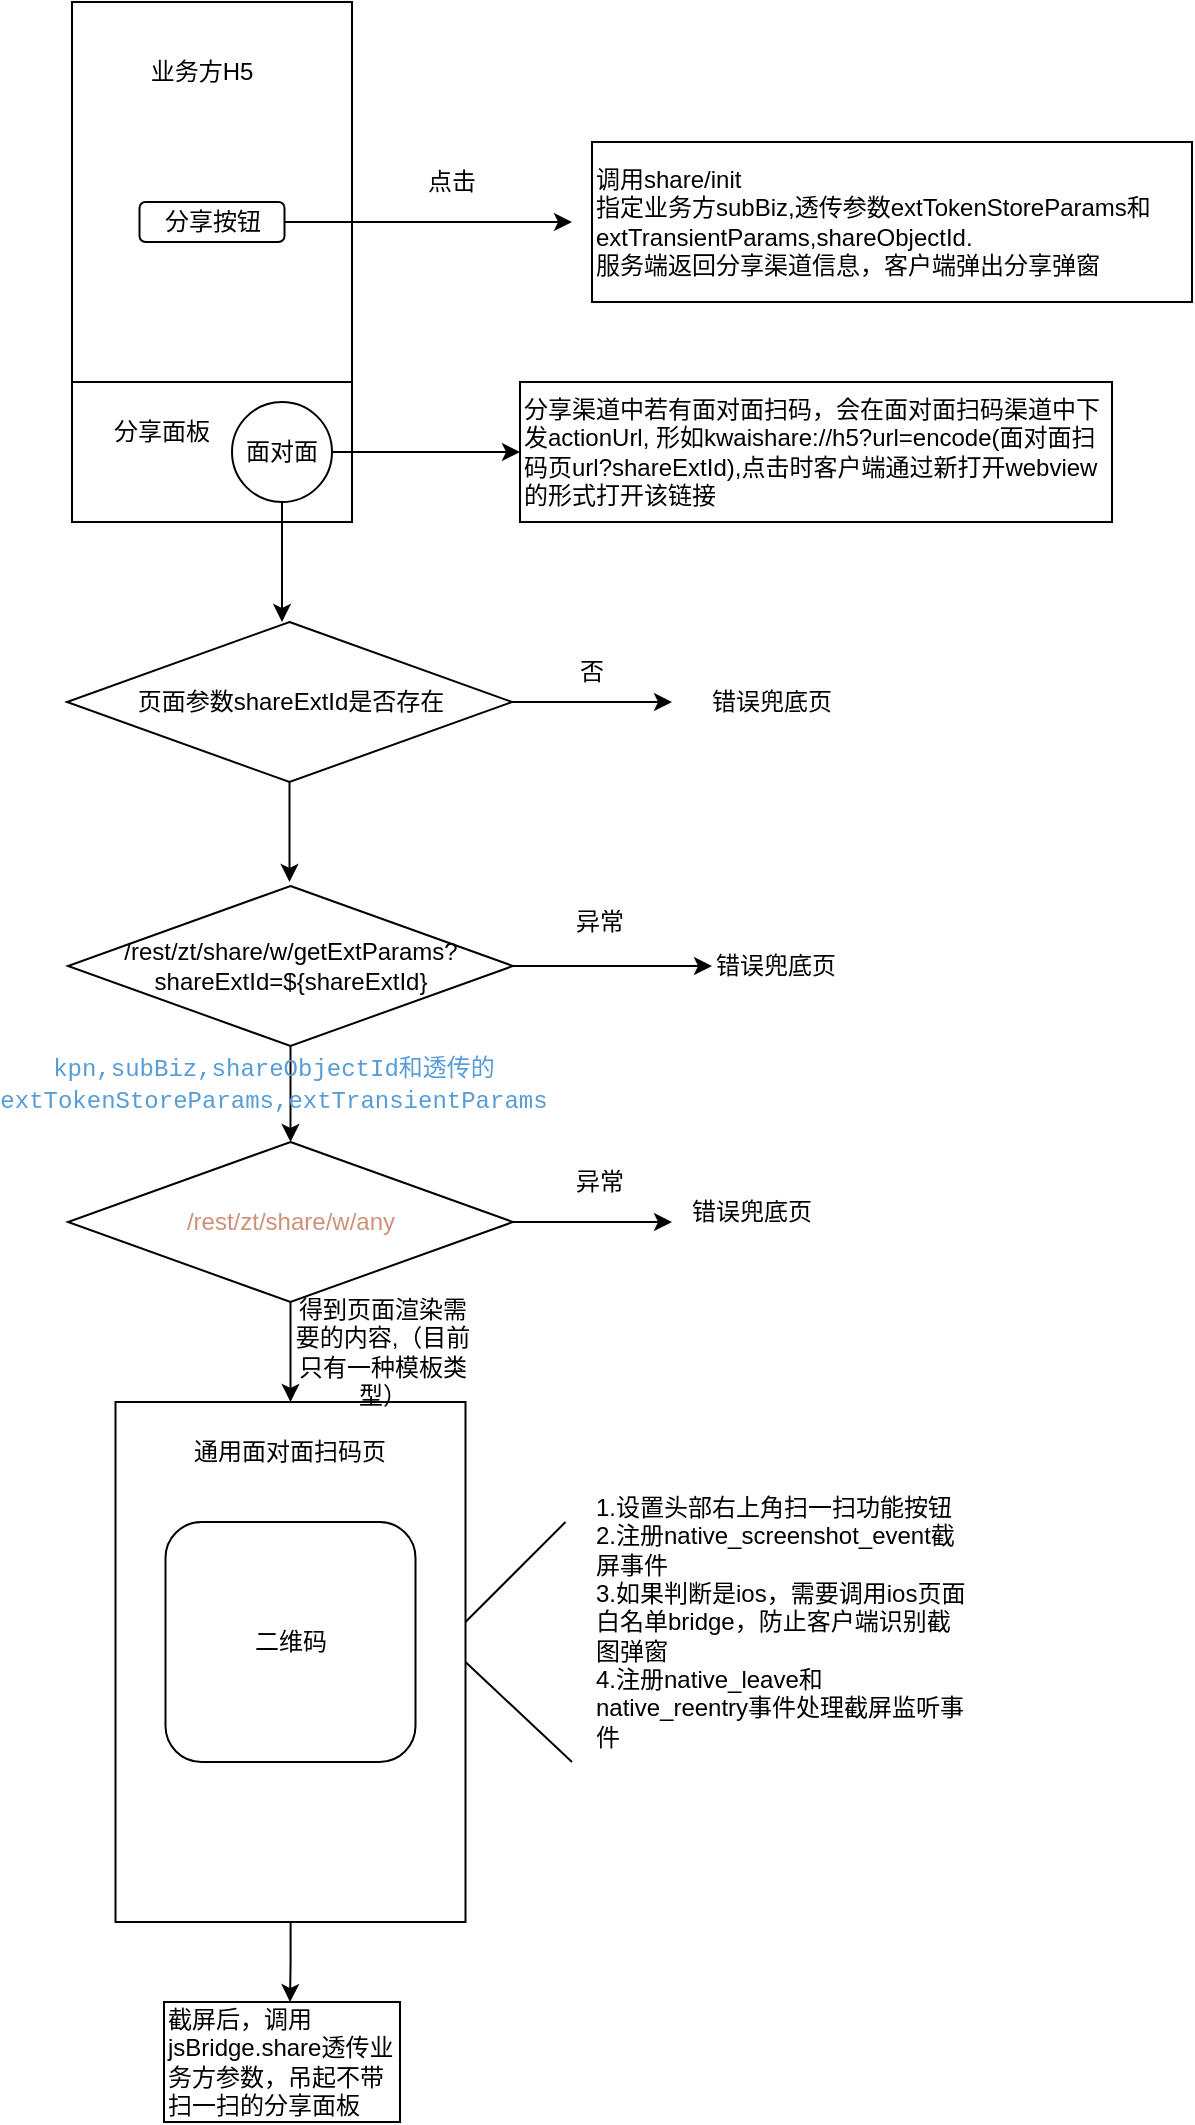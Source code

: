 <mxfile version="14.1.2" type="github">
  <diagram id="nbcYETpSiCu8c0kYlOHl" name="第 1 页">
    <mxGraphModel dx="1298" dy="747" grid="1" gridSize="10" guides="1" tooltips="1" connect="1" arrows="1" fold="1" page="1" pageScale="1" pageWidth="827" pageHeight="1169" math="0" shadow="0">
      <root>
        <mxCell id="0" />
        <mxCell id="1" parent="0" />
        <mxCell id="SmXa1VSsDeNrPjMsGN2Q-2" value="" style="rounded=0;whiteSpace=wrap;html=1;" parent="1" vertex="1">
          <mxGeometry x="130" y="70" width="140" height="260" as="geometry" />
        </mxCell>
        <mxCell id="SmXa1VSsDeNrPjMsGN2Q-7" style="edgeStyle=orthogonalEdgeStyle;rounded=0;orthogonalLoop=1;jettySize=auto;html=1;" parent="1" source="SmXa1VSsDeNrPjMsGN2Q-3" edge="1">
          <mxGeometry relative="1" as="geometry">
            <mxPoint x="380" y="180" as="targetPoint" />
          </mxGeometry>
        </mxCell>
        <mxCell id="SmXa1VSsDeNrPjMsGN2Q-3" value="分享按钮" style="rounded=1;whiteSpace=wrap;html=1;" parent="1" vertex="1">
          <mxGeometry x="163.75" y="170" width="72.5" height="20" as="geometry" />
        </mxCell>
        <mxCell id="SmXa1VSsDeNrPjMsGN2Q-5" value="业务方H5" style="text;html=1;strokeColor=none;fillColor=none;align=center;verticalAlign=middle;whiteSpace=wrap;rounded=0;" parent="1" vertex="1">
          <mxGeometry x="160" y="100" width="70" height="10" as="geometry" />
        </mxCell>
        <mxCell id="SmXa1VSsDeNrPjMsGN2Q-8" value="点击" style="text;html=1;strokeColor=none;fillColor=none;align=center;verticalAlign=middle;whiteSpace=wrap;rounded=0;" parent="1" vertex="1">
          <mxGeometry x="300" y="150" width="40" height="20" as="geometry" />
        </mxCell>
        <mxCell id="SmXa1VSsDeNrPjMsGN2Q-13" value="调用share/init&lt;br&gt;指定业务方subBiz,透传参数extTokenStoreParams和&lt;br&gt;extTransientParams,shareObjectId.&lt;br&gt;服务端返回分享渠道信息，客户端弹出分享弹窗" style="rounded=0;whiteSpace=wrap;html=1;align=left;" parent="1" vertex="1">
          <mxGeometry x="390" y="140" width="300" height="80" as="geometry" />
        </mxCell>
        <mxCell id="SmXa1VSsDeNrPjMsGN2Q-14" value="" style="rounded=0;whiteSpace=wrap;html=1;" parent="1" vertex="1">
          <mxGeometry x="130" y="260" width="140" height="70" as="geometry" />
        </mxCell>
        <mxCell id="SmXa1VSsDeNrPjMsGN2Q-15" value="分享面板" style="text;html=1;strokeColor=none;fillColor=none;align=center;verticalAlign=middle;whiteSpace=wrap;rounded=0;" parent="1" vertex="1">
          <mxGeometry x="150" y="280" width="50" height="10" as="geometry" />
        </mxCell>
        <mxCell id="SmXa1VSsDeNrPjMsGN2Q-17" style="edgeStyle=orthogonalEdgeStyle;rounded=0;orthogonalLoop=1;jettySize=auto;html=1;" parent="1" source="SmXa1VSsDeNrPjMsGN2Q-16" target="SmXa1VSsDeNrPjMsGN2Q-18" edge="1">
          <mxGeometry relative="1" as="geometry">
            <mxPoint x="380" y="295" as="targetPoint" />
          </mxGeometry>
        </mxCell>
        <mxCell id="SmXa1VSsDeNrPjMsGN2Q-26" style="edgeStyle=orthogonalEdgeStyle;rounded=0;orthogonalLoop=1;jettySize=auto;html=1;" parent="1" source="SmXa1VSsDeNrPjMsGN2Q-16" edge="1">
          <mxGeometry relative="1" as="geometry">
            <mxPoint x="235.0" y="380" as="targetPoint" />
          </mxGeometry>
        </mxCell>
        <mxCell id="SmXa1VSsDeNrPjMsGN2Q-16" value="面对面" style="ellipse;whiteSpace=wrap;html=1;aspect=fixed;" parent="1" vertex="1">
          <mxGeometry x="210" y="270" width="50" height="50" as="geometry" />
        </mxCell>
        <mxCell id="SmXa1VSsDeNrPjMsGN2Q-18" value="分享渠道中若有面对面扫码，会在面对面扫码渠道中下发actionUrl, 形如kwaishare://h5?url=encode(面对面扫码页url?shareExtId&lt;span&gt;),点击时客户端通过新打开webview的形式打开该链接&lt;/span&gt;" style="rounded=0;whiteSpace=wrap;html=1;align=left;" parent="1" vertex="1">
          <mxGeometry x="354" y="260" width="296" height="70" as="geometry" />
        </mxCell>
        <mxCell id="54-x-oNbQ0MLk3MDn5zh-24" style="edgeStyle=orthogonalEdgeStyle;rounded=0;orthogonalLoop=1;jettySize=auto;html=1;" edge="1" parent="1" source="SmXa1VSsDeNrPjMsGN2Q-20">
          <mxGeometry relative="1" as="geometry">
            <mxPoint x="239" y="1070" as="targetPoint" />
          </mxGeometry>
        </mxCell>
        <mxCell id="SmXa1VSsDeNrPjMsGN2Q-20" value="" style="rounded=0;whiteSpace=wrap;html=1;" parent="1" vertex="1">
          <mxGeometry x="151.75" y="770" width="175" height="260" as="geometry" />
        </mxCell>
        <mxCell id="SmXa1VSsDeNrPjMsGN2Q-21" value="二维码" style="rounded=1;whiteSpace=wrap;html=1;align=center;" parent="1" vertex="1">
          <mxGeometry x="176.75" y="830" width="125" height="120" as="geometry" />
        </mxCell>
        <mxCell id="SmXa1VSsDeNrPjMsGN2Q-22" value="通用面对面扫码页" style="text;html=1;strokeColor=none;fillColor=none;align=center;verticalAlign=middle;whiteSpace=wrap;rounded=0;" parent="1" vertex="1">
          <mxGeometry x="189.25" y="790" width="100" height="10" as="geometry" />
        </mxCell>
        <mxCell id="SmXa1VSsDeNrPjMsGN2Q-28" style="edgeStyle=orthogonalEdgeStyle;rounded=0;orthogonalLoop=1;jettySize=auto;html=1;" parent="1" source="SmXa1VSsDeNrPjMsGN2Q-27" target="SmXa1VSsDeNrPjMsGN2Q-29" edge="1">
          <mxGeometry relative="1" as="geometry">
            <mxPoint x="450" y="420" as="targetPoint" />
          </mxGeometry>
        </mxCell>
        <mxCell id="SmXa1VSsDeNrPjMsGN2Q-30" style="edgeStyle=orthogonalEdgeStyle;rounded=0;orthogonalLoop=1;jettySize=auto;html=1;" parent="1" source="SmXa1VSsDeNrPjMsGN2Q-27" edge="1">
          <mxGeometry relative="1" as="geometry">
            <mxPoint x="238.75" y="510" as="targetPoint" />
          </mxGeometry>
        </mxCell>
        <mxCell id="SmXa1VSsDeNrPjMsGN2Q-27" value="页面参数shareExtId是否存在" style="rhombus;whiteSpace=wrap;html=1;align=center;" parent="1" vertex="1">
          <mxGeometry x="127.5" y="380" width="222.5" height="80" as="geometry" />
        </mxCell>
        <mxCell id="SmXa1VSsDeNrPjMsGN2Q-29" value="错误兜底页" style="text;html=1;strokeColor=none;fillColor=none;align=center;verticalAlign=middle;whiteSpace=wrap;rounded=0;" parent="1" vertex="1">
          <mxGeometry x="430" y="415" width="100" height="10" as="geometry" />
        </mxCell>
        <mxCell id="SmXa1VSsDeNrPjMsGN2Q-32" value="否" style="text;html=1;strokeColor=none;fillColor=none;align=center;verticalAlign=middle;whiteSpace=wrap;rounded=0;" parent="1" vertex="1">
          <mxGeometry x="370" y="395" width="40" height="20" as="geometry" />
        </mxCell>
        <mxCell id="54-x-oNbQ0MLk3MDn5zh-4" style="edgeStyle=orthogonalEdgeStyle;rounded=0;orthogonalLoop=1;jettySize=auto;html=1;" edge="1" parent="1" source="54-x-oNbQ0MLk3MDn5zh-3">
          <mxGeometry relative="1" as="geometry">
            <mxPoint x="450" y="552" as="targetPoint" />
          </mxGeometry>
        </mxCell>
        <mxCell id="54-x-oNbQ0MLk3MDn5zh-13" value="" style="edgeStyle=orthogonalEdgeStyle;rounded=0;orthogonalLoop=1;jettySize=auto;html=1;" edge="1" parent="1" source="54-x-oNbQ0MLk3MDn5zh-3" target="54-x-oNbQ0MLk3MDn5zh-10">
          <mxGeometry relative="1" as="geometry" />
        </mxCell>
        <mxCell id="54-x-oNbQ0MLk3MDn5zh-3" value="/rest/zt/share/w/getExtParams?shareExtId=${shareExtId}" style="rhombus;whiteSpace=wrap;html=1;align=center;" vertex="1" parent="1">
          <mxGeometry x="128" y="512" width="222.5" height="80" as="geometry" />
        </mxCell>
        <mxCell id="54-x-oNbQ0MLk3MDn5zh-5" value="异常" style="text;html=1;strokeColor=none;fillColor=none;align=center;verticalAlign=middle;whiteSpace=wrap;rounded=0;" vertex="1" parent="1">
          <mxGeometry x="374" y="520" width="40" height="20" as="geometry" />
        </mxCell>
        <mxCell id="54-x-oNbQ0MLk3MDn5zh-7" value="错误兜底页" style="text;html=1;strokeColor=none;fillColor=none;align=center;verticalAlign=middle;whiteSpace=wrap;rounded=0;" vertex="1" parent="1">
          <mxGeometry x="432" y="547" width="100" height="10" as="geometry" />
        </mxCell>
        <mxCell id="54-x-oNbQ0MLk3MDn5zh-9" style="edgeStyle=orthogonalEdgeStyle;rounded=0;orthogonalLoop=1;jettySize=auto;html=1;" edge="1" parent="1" source="54-x-oNbQ0MLk3MDn5zh-10">
          <mxGeometry relative="1" as="geometry">
            <mxPoint x="430" y="680" as="targetPoint" />
          </mxGeometry>
        </mxCell>
        <mxCell id="54-x-oNbQ0MLk3MDn5zh-18" style="edgeStyle=orthogonalEdgeStyle;rounded=0;orthogonalLoop=1;jettySize=auto;html=1;entryX=0.5;entryY=0;entryDx=0;entryDy=0;" edge="1" parent="1" source="54-x-oNbQ0MLk3MDn5zh-10" target="SmXa1VSsDeNrPjMsGN2Q-20">
          <mxGeometry relative="1" as="geometry" />
        </mxCell>
        <mxCell id="54-x-oNbQ0MLk3MDn5zh-10" value="&lt;font color=&quot;#ce9178&quot;&gt;/rest/zt/share/w/any&lt;/font&gt;" style="rhombus;whiteSpace=wrap;html=1;align=center;" vertex="1" parent="1">
          <mxGeometry x="128" y="640" width="222.5" height="80" as="geometry" />
        </mxCell>
        <mxCell id="54-x-oNbQ0MLk3MDn5zh-11" value="异常" style="text;html=1;strokeColor=none;fillColor=none;align=center;verticalAlign=middle;whiteSpace=wrap;rounded=0;" vertex="1" parent="1">
          <mxGeometry x="374" y="650" width="40" height="20" as="geometry" />
        </mxCell>
        <mxCell id="54-x-oNbQ0MLk3MDn5zh-17" value="&lt;span style=&quot;color: rgb(86 , 156 , 214) ; font-family: &amp;#34;menlo&amp;#34; , &amp;#34;monaco&amp;#34; , &amp;#34;courier new&amp;#34; , monospace ; text-align: left&quot;&gt;kpn,subBiz,shareObjectId和透传的extTokenStoreParams,extTransientParams&lt;/span&gt;" style="text;html=1;strokeColor=none;fillColor=none;align=center;verticalAlign=middle;whiteSpace=wrap;rounded=0;" vertex="1" parent="1">
          <mxGeometry x="108" y="602" width="246" height="18" as="geometry" />
        </mxCell>
        <mxCell id="54-x-oNbQ0MLk3MDn5zh-19" value="错误兜底页" style="text;html=1;strokeColor=none;fillColor=none;align=center;verticalAlign=middle;whiteSpace=wrap;rounded=0;" vertex="1" parent="1">
          <mxGeometry x="420" y="670" width="100" height="10" as="geometry" />
        </mxCell>
        <mxCell id="54-x-oNbQ0MLk3MDn5zh-20" value="得到页面渲染需要的内容,（目前只有一种模板类型）" style="text;html=1;strokeColor=none;fillColor=none;align=center;verticalAlign=middle;whiteSpace=wrap;rounded=0;" vertex="1" parent="1">
          <mxGeometry x="240.25" y="740" width="91" height="10" as="geometry" />
        </mxCell>
        <mxCell id="54-x-oNbQ0MLk3MDn5zh-21" value="" style="endArrow=none;html=1;" edge="1" parent="1">
          <mxGeometry width="50" height="50" relative="1" as="geometry">
            <mxPoint x="326.75" y="880" as="sourcePoint" />
            <mxPoint x="376.75" y="830" as="targetPoint" />
          </mxGeometry>
        </mxCell>
        <mxCell id="54-x-oNbQ0MLk3MDn5zh-22" value="" style="endArrow=none;html=1;" edge="1" parent="1">
          <mxGeometry width="50" height="50" relative="1" as="geometry">
            <mxPoint x="326.75" y="900" as="sourcePoint" />
            <mxPoint x="380" y="950" as="targetPoint" />
          </mxGeometry>
        </mxCell>
        <mxCell id="54-x-oNbQ0MLk3MDn5zh-23" value="1.设置头部右上角扫一扫功能按钮&lt;br&gt;2.注册native_screenshot_event截屏事件&lt;br&gt;3.如果判断是ios，需要调用ios页面白名单bridge，防止客户端识别截图弹窗&lt;br&gt;4.注册native_leave和native_reentry事件处理截屏监听事件" style="text;html=1;strokeColor=none;fillColor=none;align=left;verticalAlign=middle;whiteSpace=wrap;rounded=0;" vertex="1" parent="1">
          <mxGeometry x="390" y="810" width="190" height="140" as="geometry" />
        </mxCell>
        <mxCell id="54-x-oNbQ0MLk3MDn5zh-25" value="截屏后，调用jsBridge.share透传业务方参数，吊起不带扫一扫的分享面板" style="rounded=0;whiteSpace=wrap;html=1;align=left;" vertex="1" parent="1">
          <mxGeometry x="176" y="1070" width="118" height="60" as="geometry" />
        </mxCell>
      </root>
    </mxGraphModel>
  </diagram>
</mxfile>
